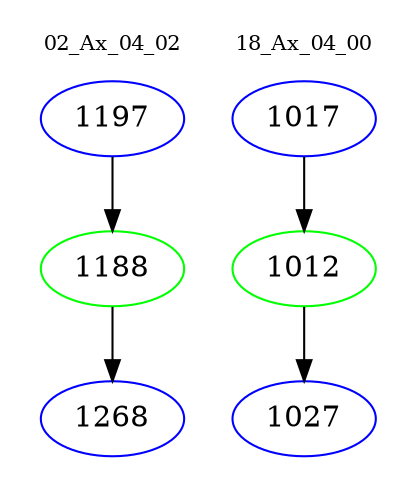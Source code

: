 digraph{
subgraph cluster_0 {
color = white
label = "02_Ax_04_02";
fontsize=10;
T0_1197 [label="1197", color="blue"]
T0_1197 -> T0_1188 [color="black"]
T0_1188 [label="1188", color="green"]
T0_1188 -> T0_1268 [color="black"]
T0_1268 [label="1268", color="blue"]
}
subgraph cluster_1 {
color = white
label = "18_Ax_04_00";
fontsize=10;
T1_1017 [label="1017", color="blue"]
T1_1017 -> T1_1012 [color="black"]
T1_1012 [label="1012", color="green"]
T1_1012 -> T1_1027 [color="black"]
T1_1027 [label="1027", color="blue"]
}
}
